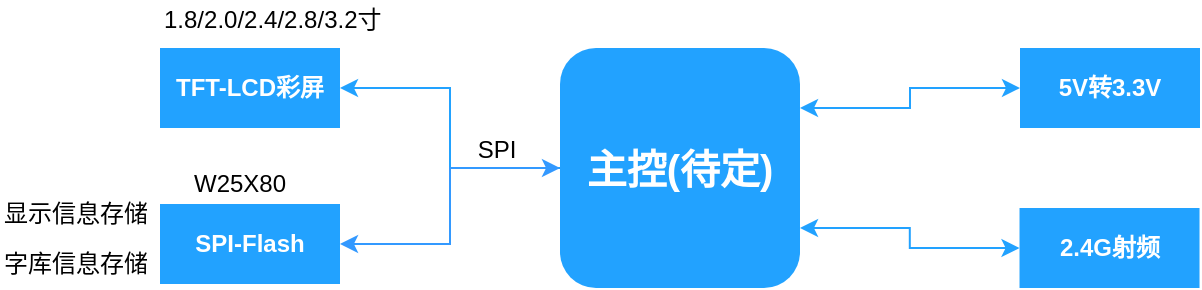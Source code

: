 <mxfile version="10.6.7" type="github"><diagram name="Page-1" id="c7558073-3199-34d8-9f00-42111426c3f3"><mxGraphModel dx="1188" dy="693" grid="1" gridSize="10" guides="1" tooltips="1" connect="1" arrows="1" fold="1" page="1" pageScale="1" pageWidth="826" pageHeight="1169" background="#ffffff" math="0" shadow="0"><root><mxCell id="0"/><mxCell id="1" parent="0"/><mxCell id="4" value="TFT-LCD彩屏" style="whiteSpace=wrap;align=center;verticalAlign=middle;fontStyle=1;strokeWidth=3;fillColor=#22A2FF;strokeColor=none;fontColor=#FFFFFF;" parent="1" vertex="1"><mxGeometry x="160" y="268" width="90" height="40" as="geometry"/></mxCell><mxCell id="5BldXvsSaa0NvlHetUp1-5" style="edgeStyle=orthogonalEdgeStyle;rounded=0;orthogonalLoop=1;jettySize=auto;html=1;exitX=0;exitY=0.5;exitDx=0;exitDy=0;entryX=1;entryY=0.5;entryDx=0;entryDy=0;strokeColor=#22A2FF;" edge="1" parent="1" source="YSv9Dg4yD-s6jrBOp-uO-96" target="4"><mxGeometry relative="1" as="geometry"/></mxCell><mxCell id="5BldXvsSaa0NvlHetUp1-6" style="edgeStyle=orthogonalEdgeStyle;rounded=0;orthogonalLoop=1;jettySize=auto;html=1;exitX=0;exitY=0.5;exitDx=0;exitDy=0;entryX=1;entryY=0.5;entryDx=0;entryDy=0;startArrow=classic;startFill=1;strokeColor=#3399FF;" edge="1" parent="1" source="YSv9Dg4yD-s6jrBOp-uO-96" target="5BldXvsSaa0NvlHetUp1-4"><mxGeometry relative="1" as="geometry"/></mxCell><mxCell id="5BldXvsSaa0NvlHetUp1-7" value="SPI" style="text;html=1;resizable=0;points=[];align=center;verticalAlign=middle;labelBackgroundColor=#ffffff;" vertex="1" connectable="0" parent="5BldXvsSaa0NvlHetUp1-6"><mxGeometry x="-0.46" relative="1" as="geometry"><mxPoint x="7.5" y="-9" as="offset"/></mxGeometry></mxCell><mxCell id="YSv9Dg4yD-s6jrBOp-uO-96" value="主控(待定)" style="whiteSpace=wrap;align=center;verticalAlign=middle;fontStyle=1;strokeWidth=3;fillColor=#22A2FF;rounded=1;glass=0;comic=0;shadow=0;fontSize=20;strokeColor=none;fontColor=#FFFFFF;" parent="1" vertex="1"><mxGeometry x="360" y="268" width="120" height="120" as="geometry"/></mxCell><mxCell id="5BldXvsSaa0NvlHetUp1-4" value="SPI-Flash" style="whiteSpace=wrap;align=center;verticalAlign=middle;fontStyle=1;strokeWidth=3;fillColor=#22A2FF;strokeColor=none;fontColor=#FFFFFF;" vertex="1" parent="1"><mxGeometry x="160" y="346" width="90" height="40" as="geometry"/></mxCell><mxCell id="5BldXvsSaa0NvlHetUp1-8" value="1.8/2.0/2.4/2.8/3.2寸" style="text;html=1;resizable=0;points=[];autosize=1;align=left;verticalAlign=top;spacingTop=-4;" vertex="1" parent="1"><mxGeometry x="160" y="244" width="120" height="20" as="geometry"/></mxCell><mxCell id="5BldXvsSaa0NvlHetUp1-13" style="edgeStyle=orthogonalEdgeStyle;rounded=0;orthogonalLoop=1;jettySize=auto;html=1;exitX=0;exitY=0.5;exitDx=0;exitDy=0;entryX=1;entryY=0.25;entryDx=0;entryDy=0;startArrow=classic;startFill=1;strokeColor=#22A2FF;fontColor=#FFFFFF;" edge="1" parent="1" source="5BldXvsSaa0NvlHetUp1-9" target="YSv9Dg4yD-s6jrBOp-uO-96"><mxGeometry relative="1" as="geometry"/></mxCell><mxCell id="5BldXvsSaa0NvlHetUp1-9" value="5V转3.3V" style="whiteSpace=wrap;align=center;verticalAlign=middle;fontStyle=1;strokeWidth=3;fillColor=#22A2FF;strokeColor=none;fontColor=#FFFFFF;" vertex="1" parent="1"><mxGeometry x="590" y="268" width="90" height="40" as="geometry"/></mxCell><mxCell id="5BldXvsSaa0NvlHetUp1-15" style="edgeStyle=orthogonalEdgeStyle;rounded=0;orthogonalLoop=1;jettySize=auto;html=1;exitX=0;exitY=0.5;exitDx=0;exitDy=0;entryX=1;entryY=0.75;entryDx=0;entryDy=0;startArrow=classic;startFill=1;strokeColor=#22A2FF;fontColor=#FFFFFF;" edge="1" parent="1" source="5BldXvsSaa0NvlHetUp1-11" target="YSv9Dg4yD-s6jrBOp-uO-96"><mxGeometry relative="1" as="geometry"/></mxCell><mxCell id="5BldXvsSaa0NvlHetUp1-11" value="2.4G射频" style="whiteSpace=wrap;align=center;verticalAlign=middle;fontStyle=1;strokeWidth=3;fillColor=#22A2FF;strokeColor=none;fontColor=#FFFFFF;" vertex="1" parent="1"><mxGeometry x="589.762" y="348" width="90" height="40" as="geometry"/></mxCell><mxCell id="5BldXvsSaa0NvlHetUp1-12" value="&lt;font&gt;W25X80&lt;/font&gt;" style="text;html=1;resizable=0;points=[];autosize=1;align=left;verticalAlign=top;spacingTop=-4;fontColor=#000000;" vertex="1" parent="1"><mxGeometry x="175" y="326" width="60" height="20" as="geometry"/></mxCell><mxCell id="5BldXvsSaa0NvlHetUp1-17" value="显示信息存储" style="text;html=1;resizable=0;points=[];autosize=1;align=left;verticalAlign=top;spacingTop=-4;fontColor=#000000;" vertex="1" parent="1"><mxGeometry x="80" y="341" width="90" height="20" as="geometry"/></mxCell><mxCell id="5BldXvsSaa0NvlHetUp1-18" value="字库信息存储" style="text;html=1;resizable=0;points=[];autosize=1;align=left;verticalAlign=top;spacingTop=-4;fontColor=#000000;" vertex="1" parent="1"><mxGeometry x="80" y="366" width="90" height="20" as="geometry"/></mxCell></root></mxGraphModel></diagram></mxfile>